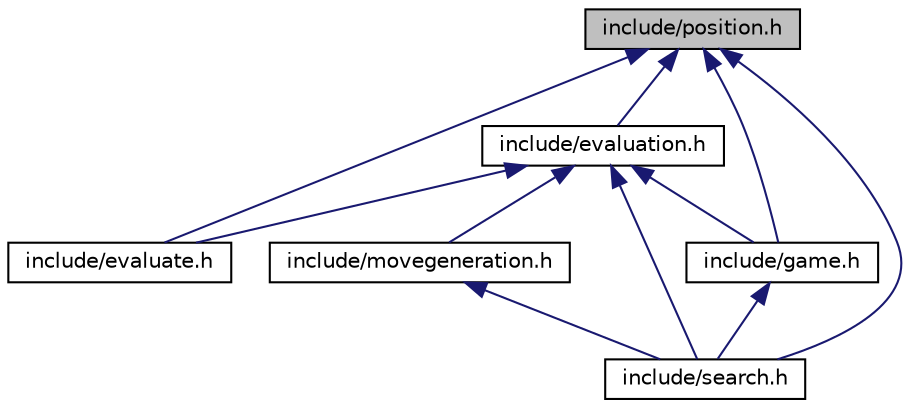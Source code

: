digraph "include/position.h"
{
 // LATEX_PDF_SIZE
  edge [fontname="Helvetica",fontsize="10",labelfontname="Helvetica",labelfontsize="10"];
  node [fontname="Helvetica",fontsize="10",shape=record];
  Node1 [label="include/position.h",height=0.2,width=0.4,color="black", fillcolor="grey75", style="filled", fontcolor="black",tooltip="File containing the definition of the Position class and the various enums used to describe a chess p..."];
  Node1 -> Node2 [dir="back",color="midnightblue",fontsize="10",style="solid"];
  Node2 [label="include/evaluate.h",height=0.2,width=0.4,color="black", fillcolor="white", style="filled",URL="$evaluate_8h.html",tooltip="File containing the functions used to evaluate any given position."];
  Node1 -> Node3 [dir="back",color="midnightblue",fontsize="10",style="solid"];
  Node3 [label="include/evaluation.h",height=0.2,width=0.4,color="black", fillcolor="white", style="filled",URL="$evaluation_8h.html",tooltip="File containing the definition of the Evaluation class, used to describe the evaluation of a given ch..."];
  Node3 -> Node2 [dir="back",color="midnightblue",fontsize="10",style="solid"];
  Node3 -> Node4 [dir="back",color="midnightblue",fontsize="10",style="solid"];
  Node4 [label="include/game.h",height=0.2,width=0.4,color="black", fillcolor="white", style="filled",URL="$game_8h.html",tooltip="File containing the class definition."];
  Node4 -> Node5 [dir="back",color="midnightblue",fontsize="10",style="solid"];
  Node5 [label="include/search.h",height=0.2,width=0.4,color="black", fillcolor="white", style="filled",URL="$search_8h.html",tooltip="File containing the functions used to perform the search for the best move in a given position."];
  Node3 -> Node6 [dir="back",color="midnightblue",fontsize="10",style="solid"];
  Node6 [label="include/movegeneration.h",height=0.2,width=0.4,color="black", fillcolor="white", style="filled",URL="$movegeneration_8h.html",tooltip="File containing the functions used to generate all the pseudo legals moves in a given chess position,..."];
  Node6 -> Node5 [dir="back",color="midnightblue",fontsize="10",style="solid"];
  Node3 -> Node5 [dir="back",color="midnightblue",fontsize="10",style="solid"];
  Node1 -> Node4 [dir="back",color="midnightblue",fontsize="10",style="solid"];
  Node1 -> Node5 [dir="back",color="midnightblue",fontsize="10",style="solid"];
}
